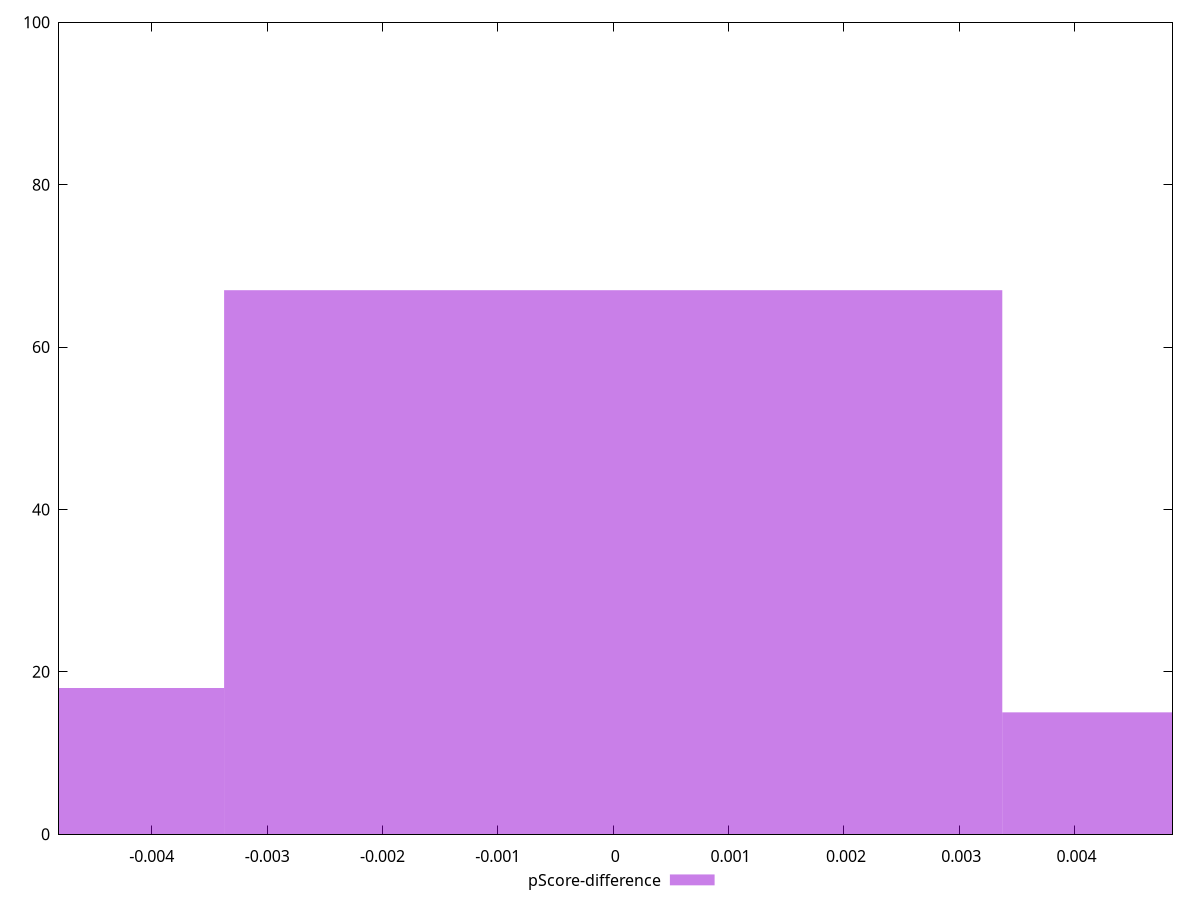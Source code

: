 reset

$pScoreDifference <<EOF
0 67
0.006746203786834067 15
-0.006746203786834067 18
EOF

set key outside below
set boxwidth 0.006746203786834067
set xrange [-0.004804373126645278:0.004848616406234352]
set yrange [0:100]
set trange [0:100]
set style fill transparent solid 0.5 noborder
set terminal svg size 640, 490 enhanced background rgb 'white'
set output "report_00017_2021-02-10T15-08-03.406Z/bootup-time/samples/pages+cached/pScore-difference/histogram.svg"

plot $pScoreDifference title "pScore-difference" with boxes

reset
